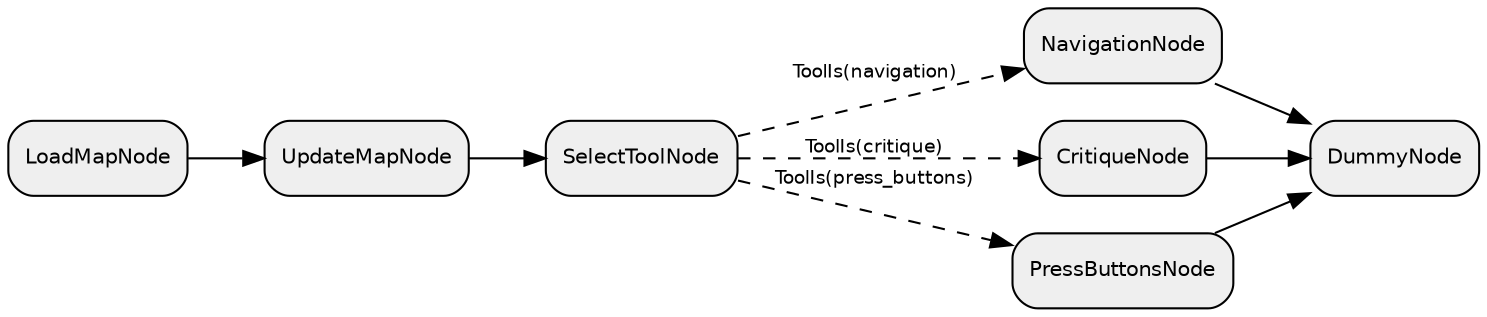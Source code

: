 digraph "subflow_PWzfP64HGf6P0sPGQjgLr" {
  rankdir=LR;
  compound=true;
  node [shape=box, style="rounded,filled", fillcolor="#EFEFEF", fontname="Helvetica", fontsize=10];
  edge [fontname="Helvetica", fontsize=9];
  rjNlyL5Rlb7zjDJuM0625 [label="SelectToolNode"];
  eISrUnbQxDDXVWuJKLK4Q [label="DummyNode"];
  RKM3EfqB0W691ULZsPWiU [label="NavigationNode"];
  AJQgD6jTGd37LtUsXAy6i [label="UpdateMapNode"];
  sfVVYoYhSayibPHYFpTrA [label="LoadMapNode"];
  QRYCwXSBlfRy8tgFNhtYx [label="CritiqueNode"];
  jwO7kGrLb35VKJKs7HJ50 [label="PressButtonsNode"];
  sfVVYoYhSayibPHYFpTrA -> AJQgD6jTGd37LtUsXAy6i [style="solid"];
  AJQgD6jTGd37LtUsXAy6i -> rjNlyL5Rlb7zjDJuM0625 [style="solid"];
  rjNlyL5Rlb7zjDJuM0625 -> jwO7kGrLb35VKJKs7HJ50 [style="dashed", label="ToolIs(press_buttons)"];
  rjNlyL5Rlb7zjDJuM0625 -> RKM3EfqB0W691ULZsPWiU [style="dashed", label="ToolIs(navigation)"];
  rjNlyL5Rlb7zjDJuM0625 -> QRYCwXSBlfRy8tgFNhtYx [style="dashed", label="ToolIs(critique)"];
  jwO7kGrLb35VKJKs7HJ50 -> eISrUnbQxDDXVWuJKLK4Q [style="solid"];
  RKM3EfqB0W691ULZsPWiU -> eISrUnbQxDDXVWuJKLK4Q [style="solid"];
  QRYCwXSBlfRy8tgFNhtYx -> eISrUnbQxDDXVWuJKLK4Q [style="solid"];
}
